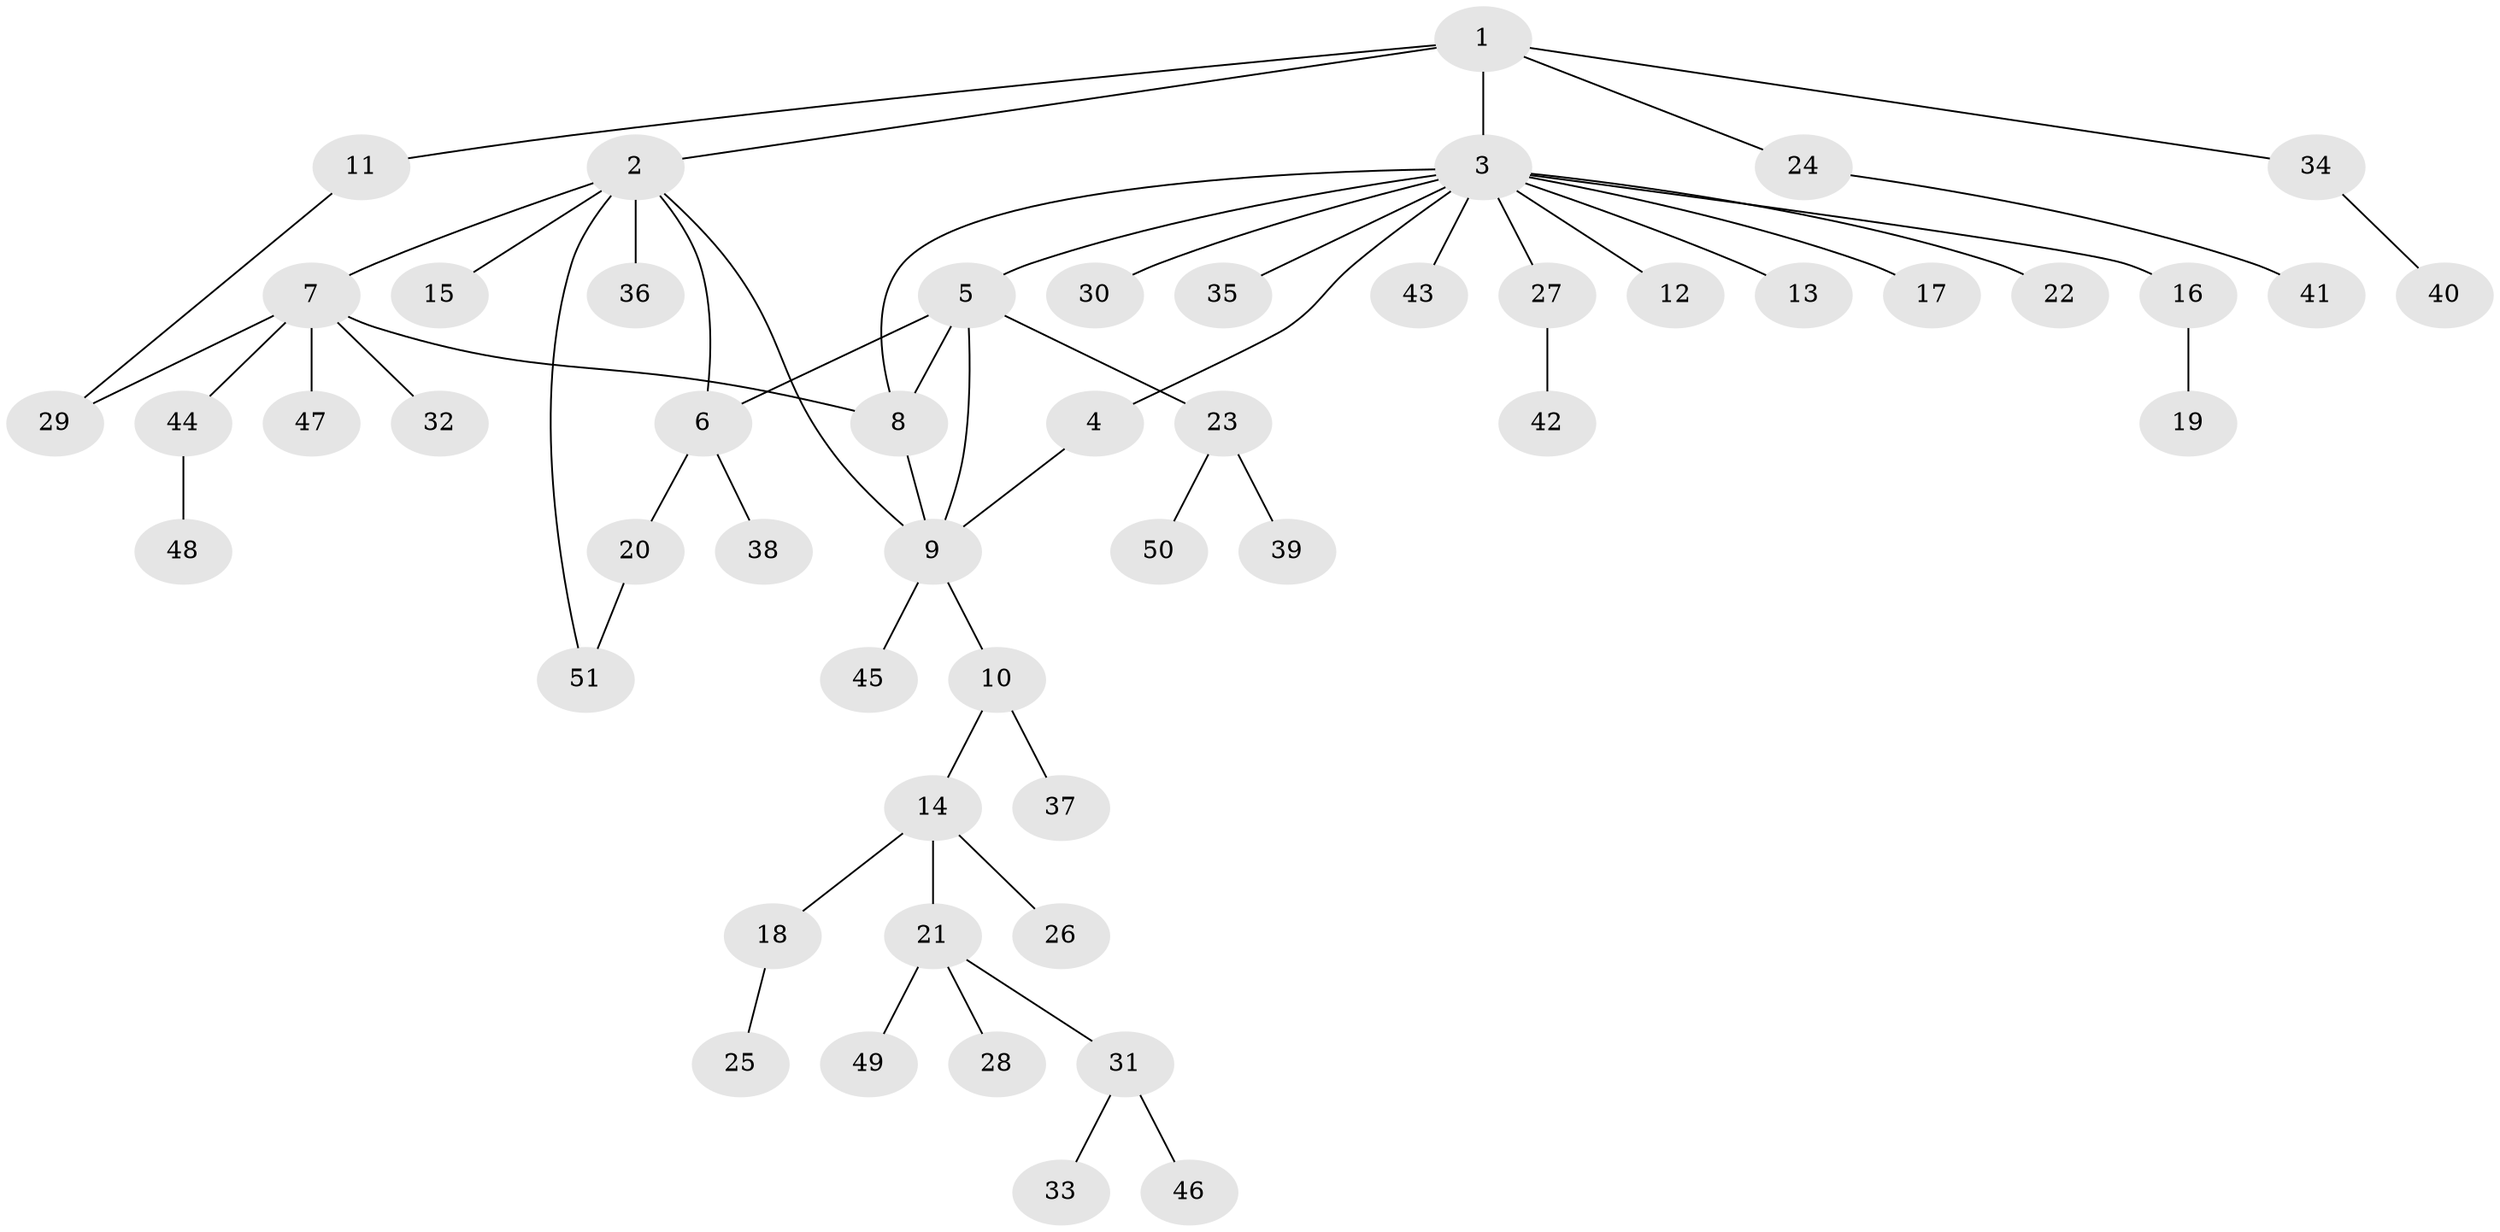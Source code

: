 // Generated by graph-tools (version 1.1) at 2025/11/02/27/25 16:11:29]
// undirected, 51 vertices, 58 edges
graph export_dot {
graph [start="1"]
  node [color=gray90,style=filled];
  1;
  2;
  3;
  4;
  5;
  6;
  7;
  8;
  9;
  10;
  11;
  12;
  13;
  14;
  15;
  16;
  17;
  18;
  19;
  20;
  21;
  22;
  23;
  24;
  25;
  26;
  27;
  28;
  29;
  30;
  31;
  32;
  33;
  34;
  35;
  36;
  37;
  38;
  39;
  40;
  41;
  42;
  43;
  44;
  45;
  46;
  47;
  48;
  49;
  50;
  51;
  1 -- 2;
  1 -- 3;
  1 -- 11;
  1 -- 24;
  1 -- 34;
  2 -- 6;
  2 -- 7;
  2 -- 9;
  2 -- 15;
  2 -- 36;
  2 -- 51;
  3 -- 4;
  3 -- 5;
  3 -- 8;
  3 -- 12;
  3 -- 13;
  3 -- 16;
  3 -- 17;
  3 -- 22;
  3 -- 27;
  3 -- 30;
  3 -- 35;
  3 -- 43;
  4 -- 9;
  5 -- 6;
  5 -- 8;
  5 -- 9;
  5 -- 23;
  6 -- 20;
  6 -- 38;
  7 -- 8;
  7 -- 29;
  7 -- 32;
  7 -- 44;
  7 -- 47;
  8 -- 9;
  9 -- 10;
  9 -- 45;
  10 -- 14;
  10 -- 37;
  11 -- 29;
  14 -- 18;
  14 -- 21;
  14 -- 26;
  16 -- 19;
  18 -- 25;
  20 -- 51;
  21 -- 28;
  21 -- 31;
  21 -- 49;
  23 -- 39;
  23 -- 50;
  24 -- 41;
  27 -- 42;
  31 -- 33;
  31 -- 46;
  34 -- 40;
  44 -- 48;
}
